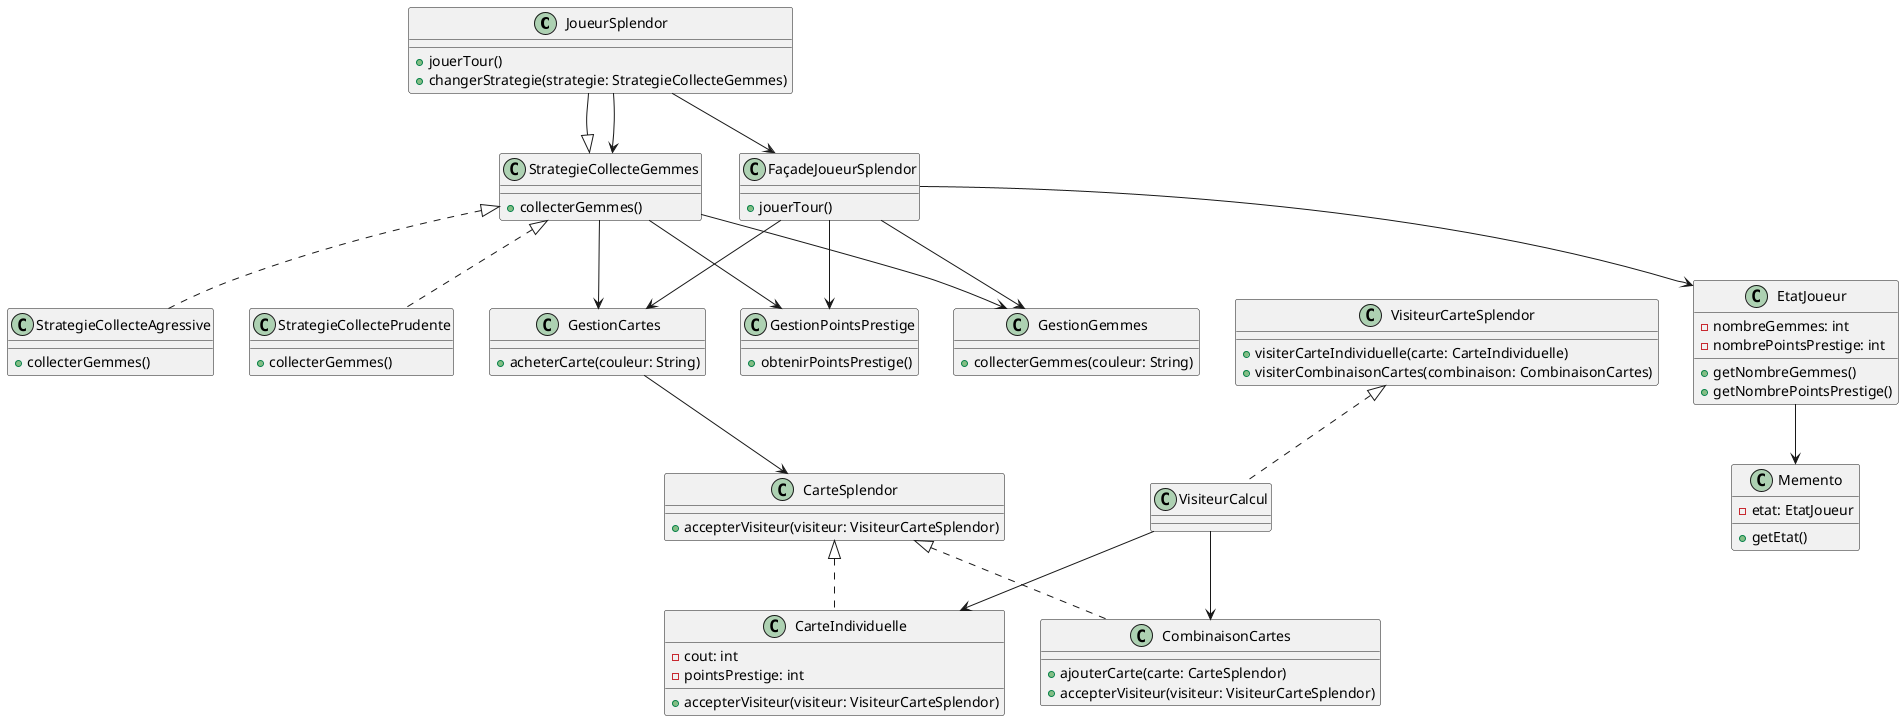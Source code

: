 @startuml

class JoueurSplendor {
  +jouerTour()
  +changerStrategie(strategie: StrategieCollecteGemmes)
}

class StrategieCollecteGemmes {
  +collecterGemmes()
}

class StrategieCollectePrudente {
  +collecterGemmes()
}

class StrategieCollecteAgressive {
  +collecterGemmes()
}

class FaçadeJoueurSplendor {
  +jouerTour()
}

class GestionGemmes {
  +collecterGemmes(couleur: String)
}

class GestionCartes {
  +acheterCarte(couleur: String)
}

class GestionPointsPrestige {
  +obtenirPointsPrestige()
}

class CarteSplendor {
  +accepterVisiteur(visiteur: VisiteurCarteSplendor)
}

class CarteIndividuelle {
  -cout: int
  -pointsPrestige: int
  +accepterVisiteur(visiteur: VisiteurCarteSplendor)
}

class CombinaisonCartes {
  +ajouterCarte(carte: CarteSplendor)
  +accepterVisiteur(visiteur: VisiteurCarteSplendor)
}

class VisiteurCarteSplendor {
  +visiterCarteIndividuelle(carte: CarteIndividuelle)
  +visiterCombinaisonCartes(combinaison: CombinaisonCartes)
}

class Memento {
  -etat: EtatJoueur
  +getEtat()
}

class EtatJoueur {
  -nombreGemmes: int
  -nombrePointsPrestige: int
  +getNombreGemmes()
  +getNombrePointsPrestige()
}

JoueurSplendor --|> StrategieCollecteGemmes
StrategieCollecteGemmes <|.. StrategieCollectePrudente
StrategieCollecteGemmes <|.. StrategieCollecteAgressive
JoueurSplendor --> FaçadeJoueurSplendor
FaçadeJoueurSplendor --> GestionGemmes
FaçadeJoueurSplendor --> GestionCartes
FaçadeJoueurSplendor --> GestionPointsPrestige
FaçadeJoueurSplendor --> EtatJoueur
EtatJoueur --> Memento
JoueurSplendor --> StrategieCollecteGemmes
StrategieCollecteGemmes --> GestionGemmes
StrategieCollecteGemmes --> GestionCartes
StrategieCollecteGemmes --> GestionPointsPrestige
GestionCartes --> CarteSplendor
CarteSplendor <|.. CarteIndividuelle
CarteSplendor <|.. CombinaisonCartes
VisiteurCarteSplendor <|.. VisiteurCalcul
VisiteurCalcul --> CarteIndividuelle
VisiteurCalcul --> CombinaisonCartes

@enduml
